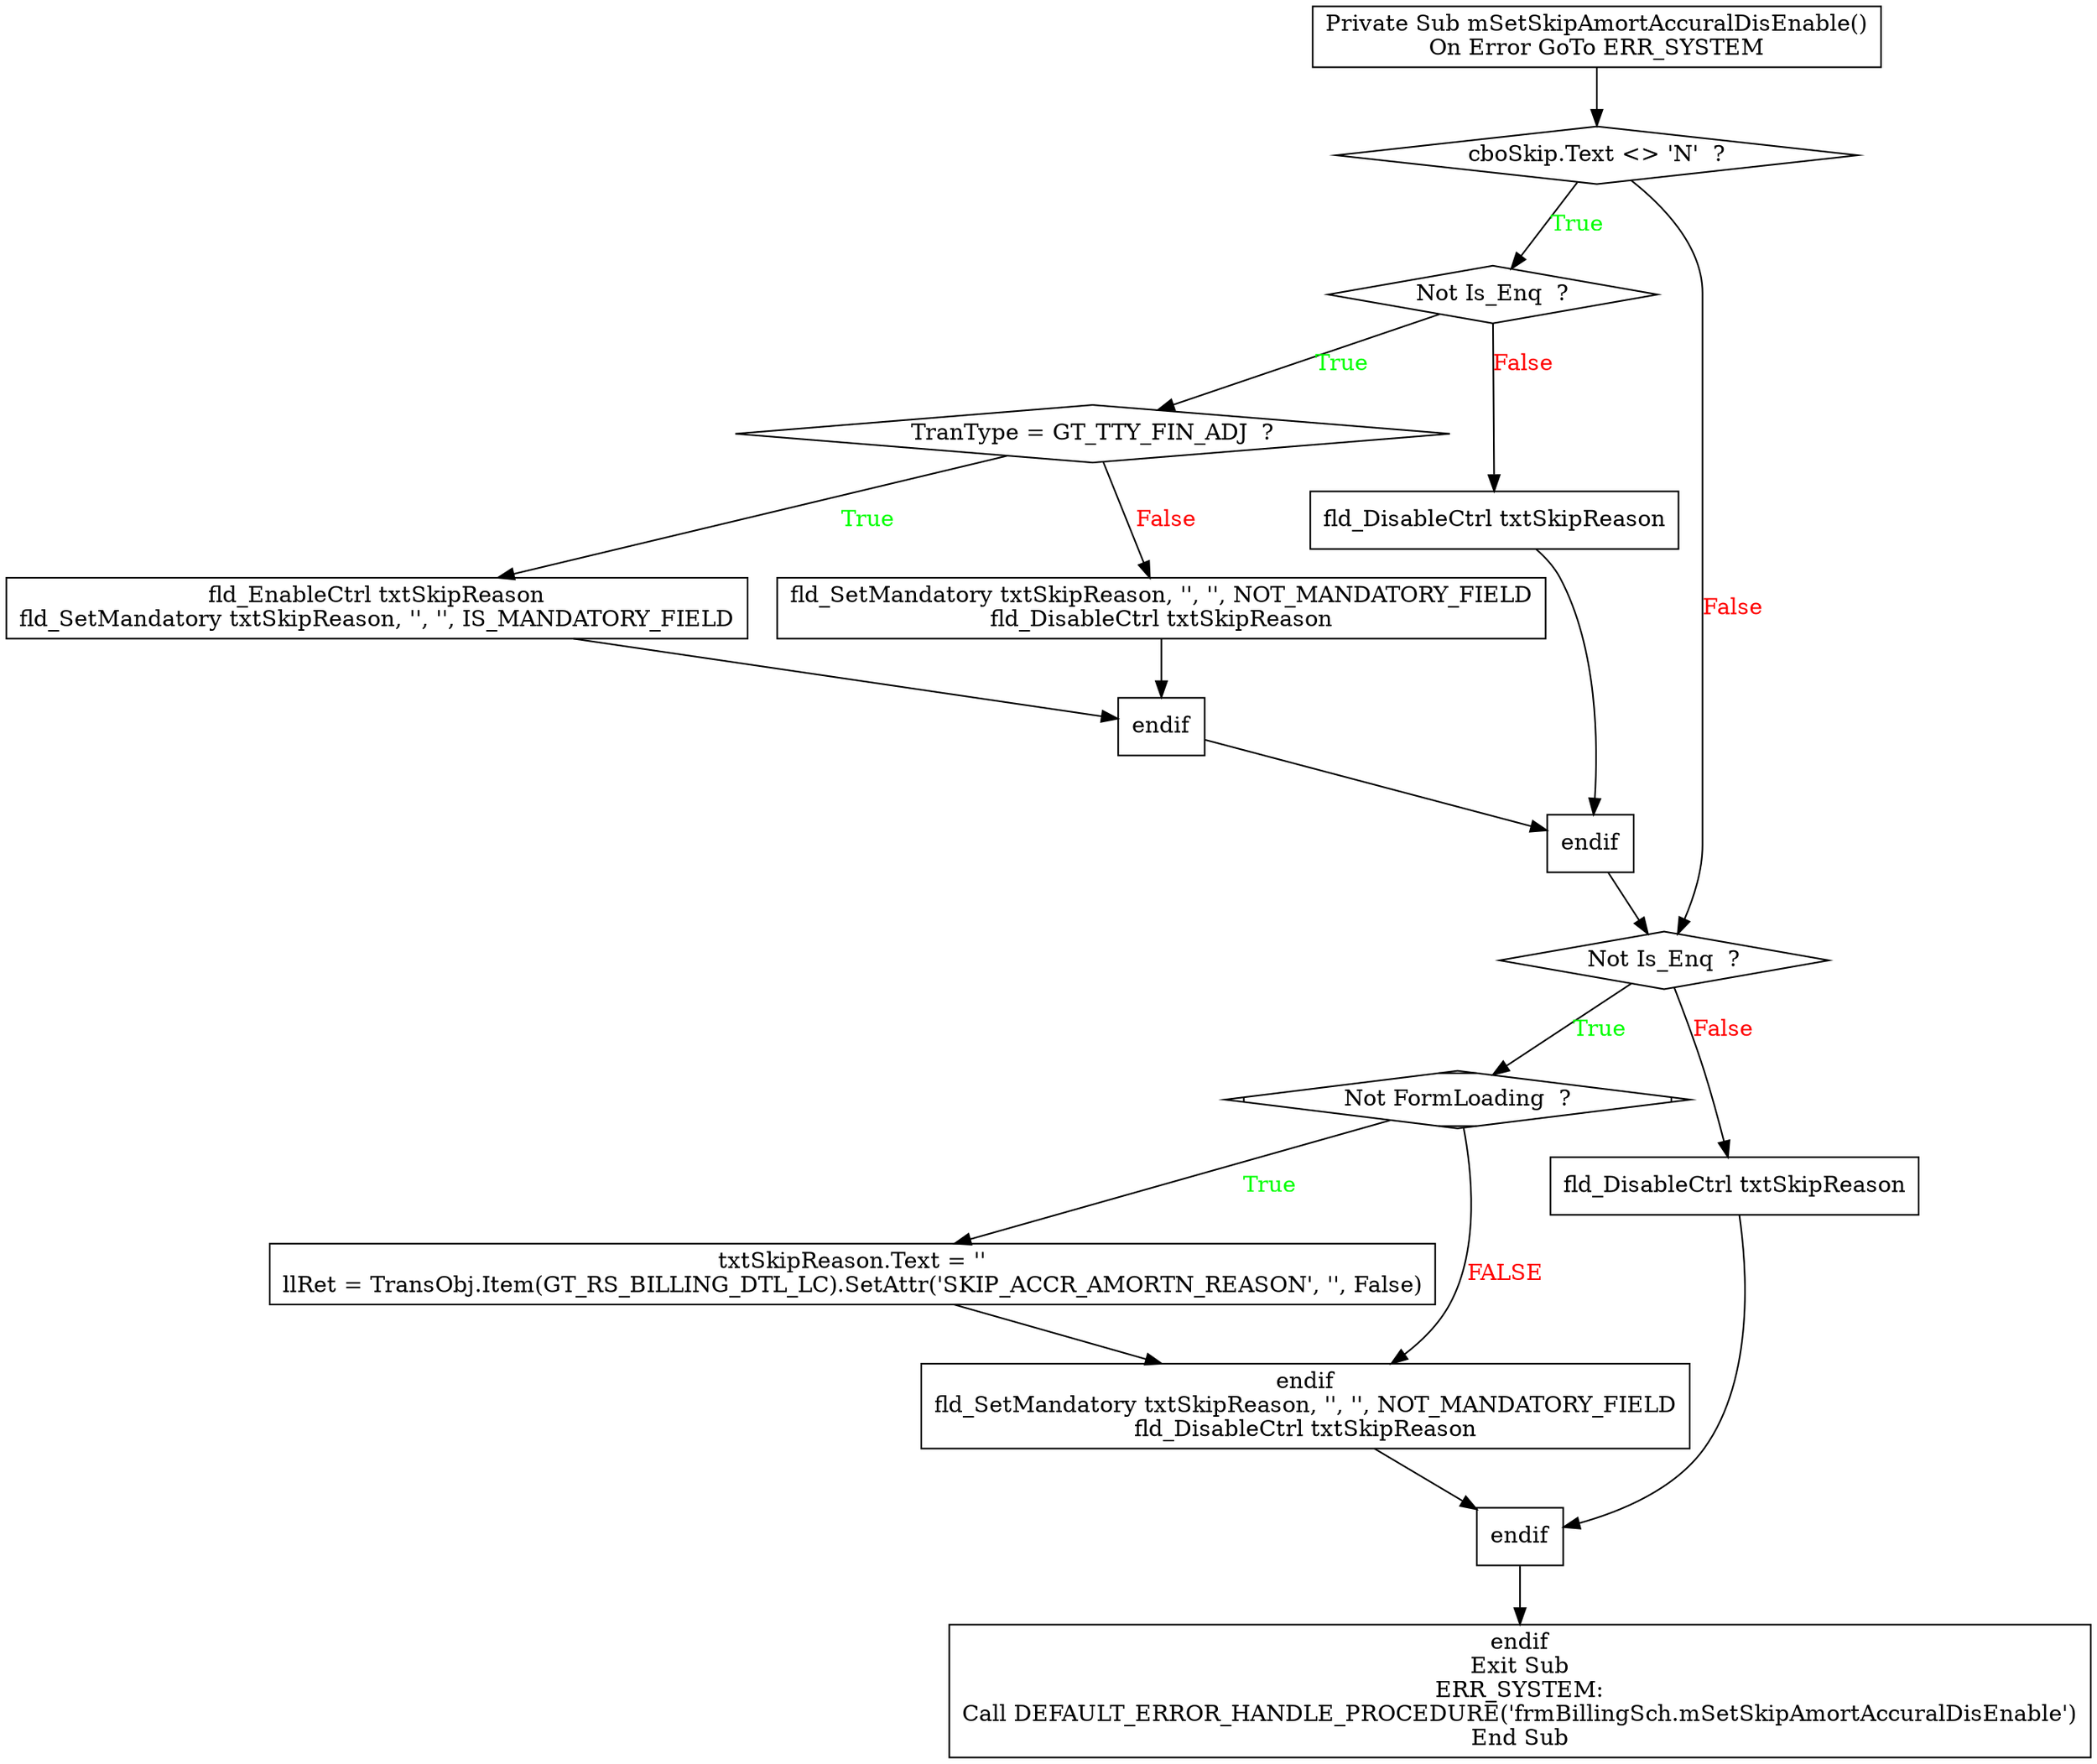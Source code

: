 digraph G{
Node_1 [ label ="Private Sub mSetSkipAmortAccuralDisEnable()\nOn Error GoTo ERR_SYSTEM",shape="box"];
Node_2 [ label ="cboSkip.Text <> 'N'  ?",shape="diamond"];
Node_3 [ label ="Not Is_Enq  ?",shape="diamond"];
Node_4 [ label ="TranType = GT_TTY_FIN_ADJ  ?",shape="diamond"];
Node_5 [ label ="fld_EnableCtrl txtSkipReason\nfld_SetMandatory txtSkipReason, '', '', IS_MANDATORY_FIELD",shape="box"];
Node_6 [ label ="fld_SetMandatory txtSkipReason, '', '', NOT_MANDATORY_FIELD\nfld_DisableCtrl txtSkipReason",shape="box"];
Node_7 [ label ="endif",shape="box"];
Node_8 [ label ="fld_DisableCtrl txtSkipReason",shape="box"];
Node_9 [ label ="endif",shape="box"];
Node_10 [ label ="Not Is_Enq  ?",shape="diamond"];
Node_11 [ label ="Not FormLoading  ?",shape="Mdiamond"];
Node_12 [ label ="txtSkipReason.Text = ''\nllRet = TransObj.Item(GT_RS_BILLING_DTL_LC).SetAttr('SKIP_ACCR_AMORTN_REASON', '', False)",shape="box"];
Node_13 [ label ="endif\nfld_SetMandatory txtSkipReason, '', '', NOT_MANDATORY_FIELD\nfld_DisableCtrl txtSkipReason",shape="box"];
Node_14 [ label ="fld_DisableCtrl txtSkipReason",shape="box"];
Node_15 [ label ="endif",shape="box"];
Node_16 [ label ="endif\nExit Sub\nERR_SYSTEM:\nCall DEFAULT_ERROR_HANDLE_PROCEDURE('frmBillingSch.mSetSkipAmortAccuralDisEnable')\nEnd Sub",shape="box"];
Node_2 -> Node_3 [label="True",fontcolor="GREEN"];
Node_1 -> Node_2;
Node_3 -> Node_4 [label="True",fontcolor="GREEN"];
Node_4 -> Node_5 [label="True",fontcolor="GREEN"];
Node_4 -> Node_6 [label="False",fontcolor="RED"];
Node_5 -> Node_7;
Node_6 -> Node_7;
Node_3 -> Node_8 [label="False",fontcolor="RED"];
Node_7 -> Node_9;
Node_8 -> Node_9;
Node_2 -> Node_10 [label="False",fontcolor="RED"];
Node_10 -> Node_11 [label="True",fontcolor="GREEN"];
Node_9 -> Node_10;
Node_11 -> Node_12 [label="True",fontcolor="GREEN"];
Node_11 -> Node_13 [label="FALSE",fontcolor="RED"];
Node_12 -> Node_13;
Node_10 -> Node_14 [label="False",fontcolor="RED"];
Node_13 -> Node_15;
Node_14 -> Node_15;
Node_15 -> Node_16;
}
